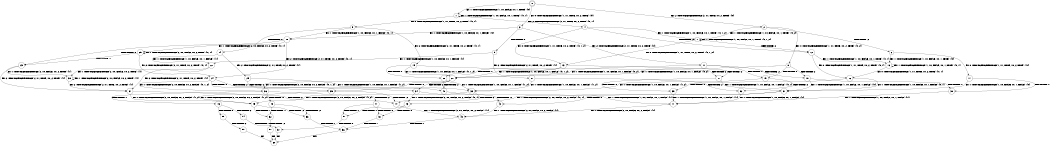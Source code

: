 digraph BCG {
size = "7, 10.5";
center = TRUE;
node [shape = circle];
0 [peripheries = 2];
0 -> 1 [label = "EX !1 !ATOMIC_EXCH_BRANCH (1, +0, FALSE, +0, 1, TRUE) !{0}"];
0 -> 2 [label = "EX !2 !ATOMIC_EXCH_BRANCH (2, +1, TRUE, +0, 2, TRUE) !{0}"];
0 -> 3 [label = "EX !0 !ATOMIC_EXCH_BRANCH (1, +1, TRUE, +0, 2, TRUE) !{0}"];
1 -> 4 [label = "EX !2 !ATOMIC_EXCH_BRANCH (2, +1, TRUE, +0, 2, TRUE) !{0, 1}"];
1 -> 5 [label = "EX !0 !ATOMIC_EXCH_BRANCH (1, +1, TRUE, +0, 2, TRUE) !{0, 1}"];
1 -> 1 [label = "EX !1 !ATOMIC_EXCH_BRANCH (1, +0, FALSE, +0, 1, TRUE) !{0, 1}"];
2 -> 6 [label = "TERMINATE !2"];
2 -> 7 [label = "EX !1 !ATOMIC_EXCH_BRANCH (1, +0, FALSE, +0, 1, TRUE) !{0, 2}"];
2 -> 8 [label = "EX !0 !ATOMIC_EXCH_BRANCH (1, +1, TRUE, +0, 2, TRUE) !{0, 2}"];
3 -> 9 [label = "TERMINATE !0"];
3 -> 10 [label = "EX !1 !ATOMIC_EXCH_BRANCH (1, +0, FALSE, +0, 1, FALSE) !{0}"];
3 -> 11 [label = "EX !2 !ATOMIC_EXCH_BRANCH (2, +1, TRUE, +0, 2, TRUE) !{0}"];
4 -> 12 [label = "TERMINATE !2"];
4 -> 13 [label = "EX !0 !ATOMIC_EXCH_BRANCH (1, +1, TRUE, +0, 2, TRUE) !{0, 1, 2}"];
4 -> 7 [label = "EX !1 !ATOMIC_EXCH_BRANCH (1, +0, FALSE, +0, 1, TRUE) !{0, 1, 2}"];
5 -> 14 [label = "TERMINATE !0"];
5 -> 15 [label = "EX !2 !ATOMIC_EXCH_BRANCH (2, +1, TRUE, +0, 2, TRUE) !{0, 1}"];
5 -> 10 [label = "EX !1 !ATOMIC_EXCH_BRANCH (1, +0, FALSE, +0, 1, FALSE) !{0, 1}"];
6 -> 16 [label = "EX !1 !ATOMIC_EXCH_BRANCH (1, +0, FALSE, +0, 1, TRUE) !{0}"];
6 -> 17 [label = "EX !0 !ATOMIC_EXCH_BRANCH (1, +1, TRUE, +0, 2, TRUE) !{0}"];
7 -> 12 [label = "TERMINATE !2"];
7 -> 13 [label = "EX !0 !ATOMIC_EXCH_BRANCH (1, +1, TRUE, +0, 2, TRUE) !{0, 1, 2}"];
7 -> 7 [label = "EX !1 !ATOMIC_EXCH_BRANCH (1, +0, FALSE, +0, 1, TRUE) !{0, 1, 2}"];
8 -> 18 [label = "TERMINATE !2"];
8 -> 19 [label = "TERMINATE !0"];
8 -> 20 [label = "EX !1 !ATOMIC_EXCH_BRANCH (1, +0, FALSE, +0, 1, FALSE) !{0, 2}"];
9 -> 21 [label = "EX !2 !ATOMIC_EXCH_BRANCH (2, +1, TRUE, +0, 2, TRUE) !{1}"];
9 -> 22 [label = "EX !1 !ATOMIC_EXCH_BRANCH (1, +0, FALSE, +0, 1, FALSE) !{1}"];
10 -> 23 [label = "TERMINATE !0"];
10 -> 24 [label = "EX !2 !ATOMIC_EXCH_BRANCH (2, +1, TRUE, +0, 2, TRUE) !{0, 1}"];
10 -> 25 [label = "EX !1 !ATOMIC_EXCH_BRANCH (2, +0, FALSE, +0, 2, TRUE) !{0, 1}"];
11 -> 18 [label = "TERMINATE !2"];
11 -> 19 [label = "TERMINATE !0"];
11 -> 20 [label = "EX !1 !ATOMIC_EXCH_BRANCH (1, +0, FALSE, +0, 1, FALSE) !{0, 2}"];
12 -> 26 [label = "EX !0 !ATOMIC_EXCH_BRANCH (1, +1, TRUE, +0, 2, TRUE) !{0, 1}"];
12 -> 16 [label = "EX !1 !ATOMIC_EXCH_BRANCH (1, +0, FALSE, +0, 1, TRUE) !{0, 1}"];
13 -> 27 [label = "TERMINATE !2"];
13 -> 28 [label = "TERMINATE !0"];
13 -> 20 [label = "EX !1 !ATOMIC_EXCH_BRANCH (1, +0, FALSE, +0, 1, FALSE) !{0, 1, 2}"];
14 -> 29 [label = "EX !2 !ATOMIC_EXCH_BRANCH (2, +1, TRUE, +0, 2, TRUE) !{1}"];
14 -> 22 [label = "EX !1 !ATOMIC_EXCH_BRANCH (1, +0, FALSE, +0, 1, FALSE) !{1}"];
15 -> 27 [label = "TERMINATE !2"];
15 -> 28 [label = "TERMINATE !0"];
15 -> 20 [label = "EX !1 !ATOMIC_EXCH_BRANCH (1, +0, FALSE, +0, 1, FALSE) !{0, 1, 2}"];
16 -> 26 [label = "EX !0 !ATOMIC_EXCH_BRANCH (1, +1, TRUE, +0, 2, TRUE) !{0, 1}"];
16 -> 16 [label = "EX !1 !ATOMIC_EXCH_BRANCH (1, +0, FALSE, +0, 1, TRUE) !{0, 1}"];
17 -> 30 [label = "TERMINATE !0"];
17 -> 31 [label = "EX !1 !ATOMIC_EXCH_BRANCH (1, +0, FALSE, +0, 1, FALSE) !{0}"];
18 -> 30 [label = "TERMINATE !0"];
18 -> 31 [label = "EX !1 !ATOMIC_EXCH_BRANCH (1, +0, FALSE, +0, 1, FALSE) !{0}"];
19 -> 32 [label = "TERMINATE !2"];
19 -> 33 [label = "EX !1 !ATOMIC_EXCH_BRANCH (1, +0, FALSE, +0, 1, FALSE) !{1, 2}"];
20 -> 34 [label = "TERMINATE !2"];
20 -> 35 [label = "TERMINATE !0"];
20 -> 36 [label = "EX !1 !ATOMIC_EXCH_BRANCH (2, +0, FALSE, +0, 2, FALSE) !{0, 1, 2}"];
21 -> 32 [label = "TERMINATE !2"];
21 -> 33 [label = "EX !1 !ATOMIC_EXCH_BRANCH (1, +0, FALSE, +0, 1, FALSE) !{1, 2}"];
22 -> 37 [label = "EX !2 !ATOMIC_EXCH_BRANCH (2, +1, TRUE, +0, 2, TRUE) !{1}"];
22 -> 38 [label = "EX !1 !ATOMIC_EXCH_BRANCH (2, +0, FALSE, +0, 2, TRUE) !{1}"];
23 -> 37 [label = "EX !2 !ATOMIC_EXCH_BRANCH (2, +1, TRUE, +0, 2, TRUE) !{1}"];
23 -> 38 [label = "EX !1 !ATOMIC_EXCH_BRANCH (2, +0, FALSE, +0, 2, TRUE) !{1}"];
24 -> 34 [label = "TERMINATE !2"];
24 -> 35 [label = "TERMINATE !0"];
24 -> 36 [label = "EX !1 !ATOMIC_EXCH_BRANCH (2, +0, FALSE, +0, 2, FALSE) !{0, 1, 2}"];
25 -> 23 [label = "TERMINATE !0"];
25 -> 24 [label = "EX !2 !ATOMIC_EXCH_BRANCH (2, +1, TRUE, +0, 2, TRUE) !{0, 1}"];
25 -> 25 [label = "EX !1 !ATOMIC_EXCH_BRANCH (2, +0, FALSE, +0, 2, TRUE) !{0, 1}"];
26 -> 39 [label = "TERMINATE !0"];
26 -> 31 [label = "EX !1 !ATOMIC_EXCH_BRANCH (1, +0, FALSE, +0, 1, FALSE) !{0, 1}"];
27 -> 39 [label = "TERMINATE !0"];
27 -> 31 [label = "EX !1 !ATOMIC_EXCH_BRANCH (1, +0, FALSE, +0, 1, FALSE) !{0, 1}"];
28 -> 40 [label = "TERMINATE !2"];
28 -> 33 [label = "EX !1 !ATOMIC_EXCH_BRANCH (1, +0, FALSE, +0, 1, FALSE) !{1, 2}"];
29 -> 40 [label = "TERMINATE !2"];
29 -> 33 [label = "EX !1 !ATOMIC_EXCH_BRANCH (1, +0, FALSE, +0, 1, FALSE) !{1, 2}"];
30 -> 41 [label = "EX !1 !ATOMIC_EXCH_BRANCH (1, +0, FALSE, +0, 1, FALSE) !{1}"];
31 -> 42 [label = "TERMINATE !0"];
31 -> 43 [label = "EX !1 !ATOMIC_EXCH_BRANCH (2, +0, FALSE, +0, 2, FALSE) !{0, 1}"];
32 -> 41 [label = "EX !1 !ATOMIC_EXCH_BRANCH (1, +0, FALSE, +0, 1, FALSE) !{1}"];
33 -> 44 [label = "TERMINATE !2"];
33 -> 45 [label = "EX !1 !ATOMIC_EXCH_BRANCH (2, +0, FALSE, +0, 2, FALSE) !{1, 2}"];
34 -> 42 [label = "TERMINATE !0"];
34 -> 43 [label = "EX !1 !ATOMIC_EXCH_BRANCH (2, +0, FALSE, +0, 2, FALSE) !{0, 1}"];
35 -> 44 [label = "TERMINATE !2"];
35 -> 45 [label = "EX !1 !ATOMIC_EXCH_BRANCH (2, +0, FALSE, +0, 2, FALSE) !{1, 2}"];
36 -> 46 [label = "TERMINATE !1"];
36 -> 47 [label = "TERMINATE !2"];
36 -> 48 [label = "TERMINATE !0"];
37 -> 44 [label = "TERMINATE !2"];
37 -> 45 [label = "EX !1 !ATOMIC_EXCH_BRANCH (2, +0, FALSE, +0, 2, FALSE) !{1, 2}"];
38 -> 37 [label = "EX !2 !ATOMIC_EXCH_BRANCH (2, +1, TRUE, +0, 2, TRUE) !{1}"];
38 -> 38 [label = "EX !1 !ATOMIC_EXCH_BRANCH (2, +0, FALSE, +0, 2, TRUE) !{1}"];
39 -> 41 [label = "EX !1 !ATOMIC_EXCH_BRANCH (1, +0, FALSE, +0, 1, FALSE) !{1}"];
40 -> 41 [label = "EX !1 !ATOMIC_EXCH_BRANCH (1, +0, FALSE, +0, 1, FALSE) !{1}"];
41 -> 49 [label = "EX !1 !ATOMIC_EXCH_BRANCH (2, +0, FALSE, +0, 2, FALSE) !{1}"];
42 -> 49 [label = "EX !1 !ATOMIC_EXCH_BRANCH (2, +0, FALSE, +0, 2, FALSE) !{1}"];
43 -> 50 [label = "TERMINATE !1"];
43 -> 51 [label = "TERMINATE !0"];
44 -> 49 [label = "EX !1 !ATOMIC_EXCH_BRANCH (2, +0, FALSE, +0, 2, FALSE) !{1}"];
45 -> 52 [label = "TERMINATE !1"];
45 -> 53 [label = "TERMINATE !2"];
46 -> 54 [label = "TERMINATE !2"];
46 -> 55 [label = "TERMINATE !0"];
47 -> 50 [label = "TERMINATE !1"];
47 -> 51 [label = "TERMINATE !0"];
48 -> 52 [label = "TERMINATE !1"];
48 -> 53 [label = "TERMINATE !2"];
49 -> 56 [label = "TERMINATE !1"];
50 -> 57 [label = "TERMINATE !0"];
51 -> 56 [label = "TERMINATE !1"];
52 -> 58 [label = "TERMINATE !2"];
53 -> 56 [label = "TERMINATE !1"];
54 -> 57 [label = "TERMINATE !0"];
55 -> 59 [label = "TERMINATE !2"];
56 -> 60 [label = "exit"];
57 -> 60 [label = "exit"];
58 -> 60 [label = "exit"];
59 -> 60 [label = "exit"];
}
